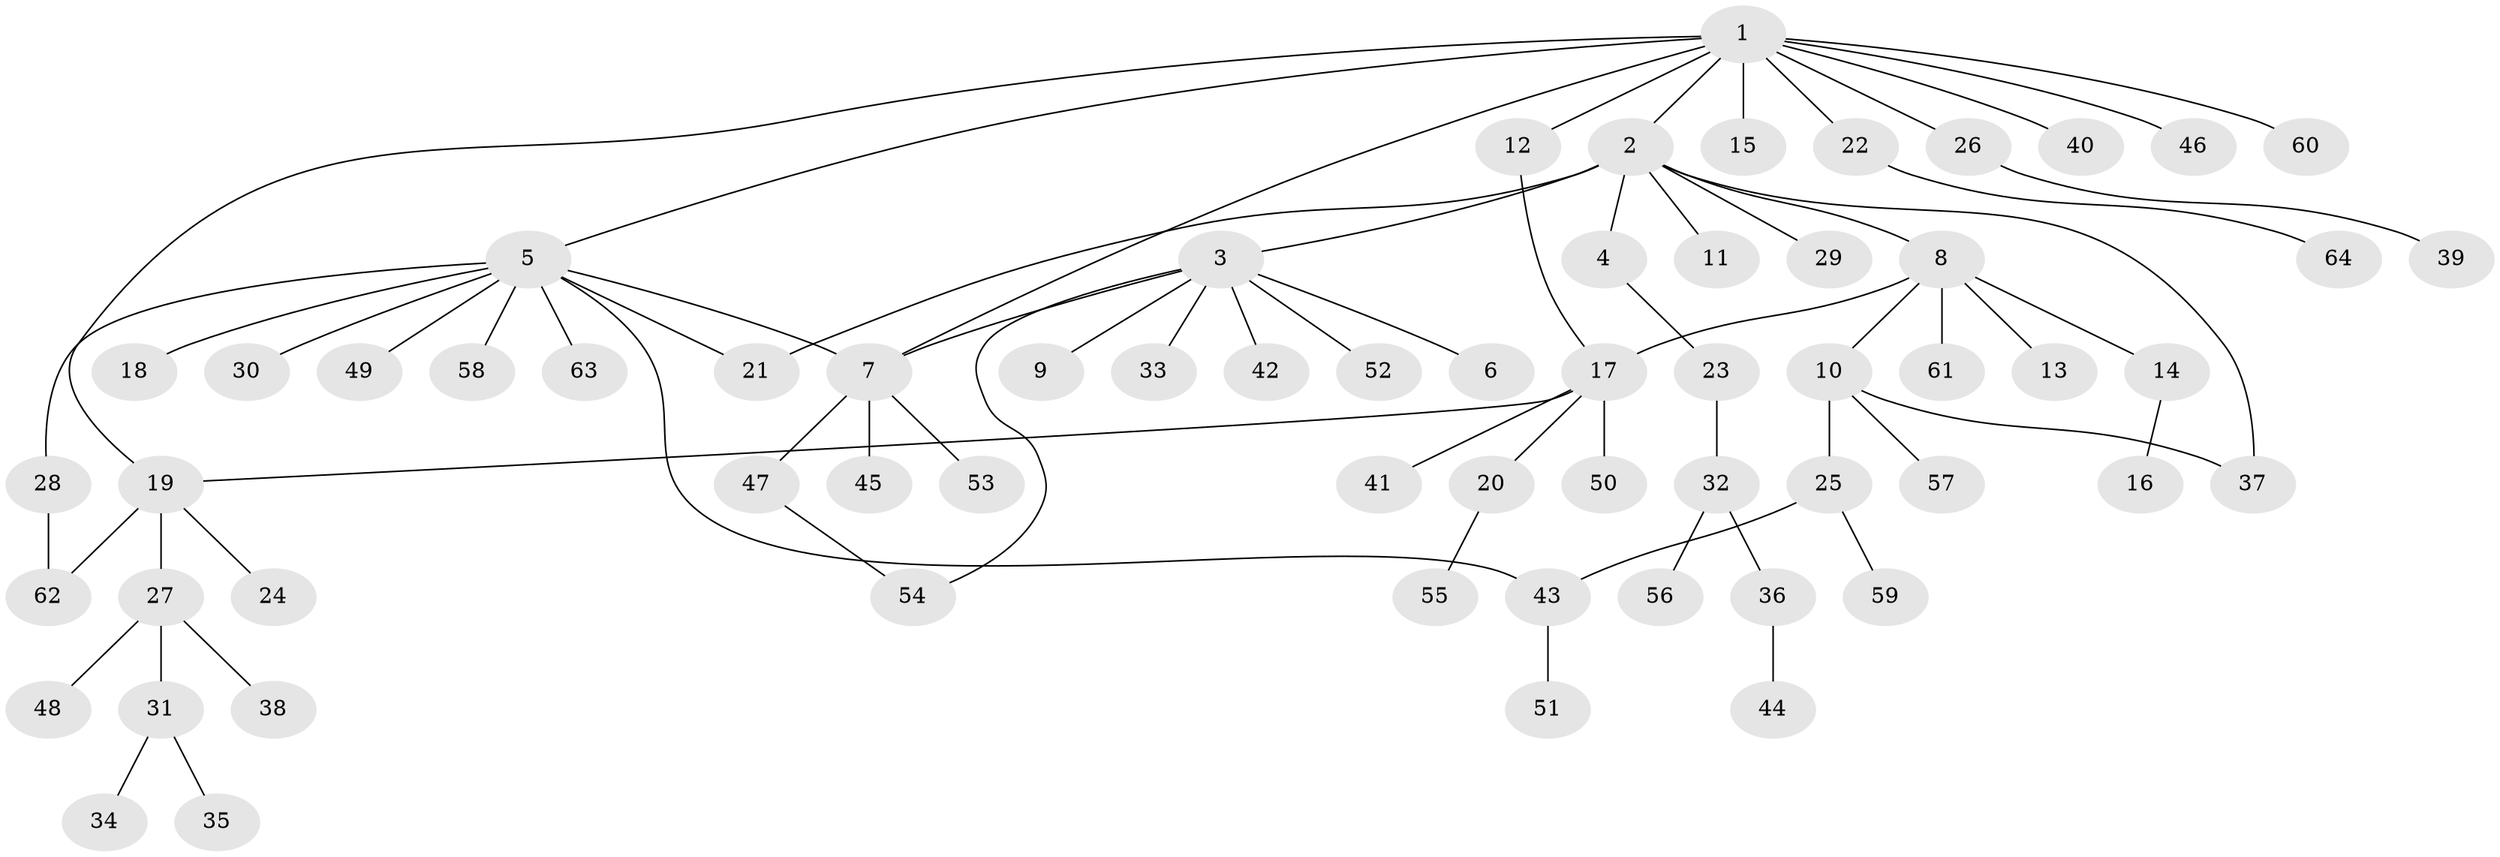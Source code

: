 // coarse degree distribution, {10: 0.022222222222222223, 8: 0.022222222222222223, 7: 0.044444444444444446, 9: 0.022222222222222223, 1: 0.5555555555555556, 5: 0.06666666666666667, 3: 0.022222222222222223, 2: 0.24444444444444444}
// Generated by graph-tools (version 1.1) at 2025/41/03/06/25 10:41:46]
// undirected, 64 vertices, 72 edges
graph export_dot {
graph [start="1"]
  node [color=gray90,style=filled];
  1;
  2;
  3;
  4;
  5;
  6;
  7;
  8;
  9;
  10;
  11;
  12;
  13;
  14;
  15;
  16;
  17;
  18;
  19;
  20;
  21;
  22;
  23;
  24;
  25;
  26;
  27;
  28;
  29;
  30;
  31;
  32;
  33;
  34;
  35;
  36;
  37;
  38;
  39;
  40;
  41;
  42;
  43;
  44;
  45;
  46;
  47;
  48;
  49;
  50;
  51;
  52;
  53;
  54;
  55;
  56;
  57;
  58;
  59;
  60;
  61;
  62;
  63;
  64;
  1 -- 2;
  1 -- 5;
  1 -- 7;
  1 -- 12;
  1 -- 15;
  1 -- 19;
  1 -- 22;
  1 -- 26;
  1 -- 40;
  1 -- 46;
  1 -- 60;
  2 -- 3;
  2 -- 4;
  2 -- 8;
  2 -- 11;
  2 -- 21;
  2 -- 29;
  2 -- 37;
  3 -- 6;
  3 -- 7;
  3 -- 9;
  3 -- 33;
  3 -- 42;
  3 -- 52;
  3 -- 54;
  4 -- 23;
  5 -- 7;
  5 -- 18;
  5 -- 21;
  5 -- 28;
  5 -- 30;
  5 -- 43;
  5 -- 49;
  5 -- 58;
  5 -- 63;
  7 -- 45;
  7 -- 47;
  7 -- 53;
  8 -- 10;
  8 -- 13;
  8 -- 14;
  8 -- 17;
  8 -- 61;
  10 -- 25;
  10 -- 37;
  10 -- 57;
  12 -- 17;
  14 -- 16;
  17 -- 19;
  17 -- 20;
  17 -- 41;
  17 -- 50;
  19 -- 24;
  19 -- 27;
  19 -- 62;
  20 -- 55;
  22 -- 64;
  23 -- 32;
  25 -- 43;
  25 -- 59;
  26 -- 39;
  27 -- 31;
  27 -- 38;
  27 -- 48;
  28 -- 62;
  31 -- 34;
  31 -- 35;
  32 -- 36;
  32 -- 56;
  36 -- 44;
  43 -- 51;
  47 -- 54;
}
